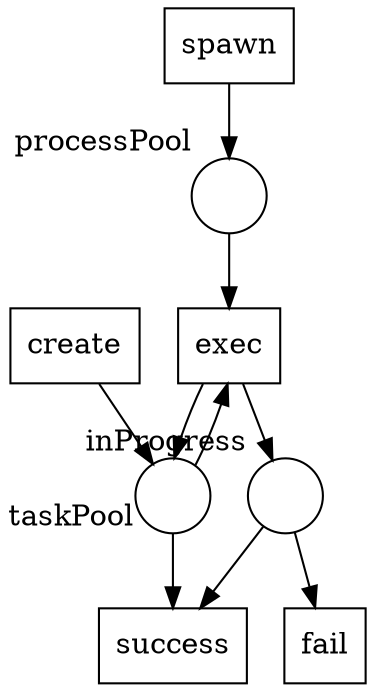 digraph G {
subgraph place {
node [shape=circle, width=.5];
"processPool" [label="", xlabel="processPool"];
"inProgress" [label="", xlabel="inProgress"];
"taskPool" [label="", xlabel="taskPool"];
}
subgraph transitions {
node [shape=rect, width=.5, height=.5];
"create";
"spawn";
"success";
"exec";
"fail";
}
"create" -> "taskPool";
"spawn" -> "processPool";
"inProgress" -> "success";
"taskPool" -> "success";
"taskPool" -> "exec";
"processPool" -> "exec";
"exec" -> "inProgress";
"exec" -> "taskPool";
"inProgress" -> "fail";
}
